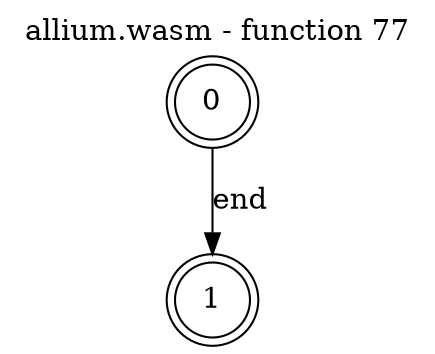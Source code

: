 digraph finite_state_machine {
    label = "allium.wasm - function 77"
    labelloc =  t
    labelfontsize = 16
    labelfontcolor = black
    labelfontname = "Helvetica"
    node [shape = doublecircle]; 0 1;
    node [shape = circle];
    0 -> 1[label="end"];
}
